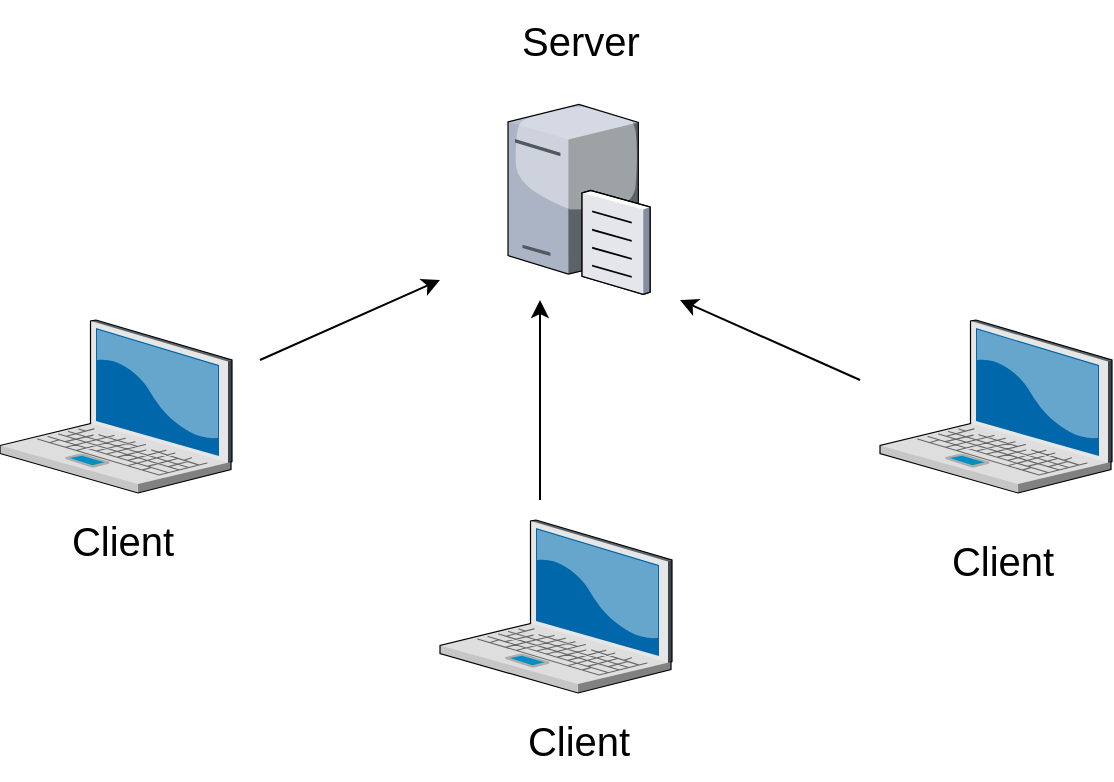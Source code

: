 <mxfile version="20.7.4" type="device"><diagram id="JutyXbpCW075xsmj33I3" name="Page-1"><mxGraphModel dx="1114" dy="1165" grid="1" gridSize="10" guides="1" tooltips="1" connect="1" arrows="1" fold="1" page="1" pageScale="1" pageWidth="850" pageHeight="1100" math="0" shadow="0"><root><mxCell id="0"/><mxCell id="1" parent="0"/><mxCell id="ikTT_kUWoQipvqlSEfsn-1" value="" style="verticalLabelPosition=bottom;sketch=0;aspect=fixed;html=1;verticalAlign=top;strokeColor=none;align=center;outlineConnect=0;shape=mxgraph.citrix.file_server;fontSize=17;fontColor=#000000;" vertex="1" parent="1"><mxGeometry x="354" y="180" width="71" height="97" as="geometry"/></mxCell><mxCell id="ikTT_kUWoQipvqlSEfsn-2" value="" style="verticalLabelPosition=bottom;sketch=0;aspect=fixed;html=1;verticalAlign=top;strokeColor=none;align=center;outlineConnect=0;shape=mxgraph.citrix.laptop_2;fontSize=17;fontColor=#000000;" vertex="1" parent="1"><mxGeometry x="100" y="290" width="116" height="86.5" as="geometry"/></mxCell><mxCell id="ikTT_kUWoQipvqlSEfsn-3" value="" style="verticalLabelPosition=bottom;sketch=0;aspect=fixed;html=1;verticalAlign=top;strokeColor=none;align=center;outlineConnect=0;shape=mxgraph.citrix.laptop_2;fontSize=17;fontColor=#000000;" vertex="1" parent="1"><mxGeometry x="320" y="390" width="116" height="86.5" as="geometry"/></mxCell><mxCell id="ikTT_kUWoQipvqlSEfsn-4" value="" style="verticalLabelPosition=bottom;sketch=0;aspect=fixed;html=1;verticalAlign=top;strokeColor=none;align=center;outlineConnect=0;shape=mxgraph.citrix.laptop_2;fontSize=17;fontColor=#000000;" vertex="1" parent="1"><mxGeometry x="540" y="290" width="116" height="86.5" as="geometry"/></mxCell><mxCell id="ikTT_kUWoQipvqlSEfsn-5" value="Server" style="text;html=1;align=center;verticalAlign=middle;resizable=0;points=[];autosize=1;strokeColor=none;fillColor=none;fontSize=20;fontColor=#000000;" vertex="1" parent="1"><mxGeometry x="349.5" y="130" width="80" height="40" as="geometry"/></mxCell><mxCell id="ikTT_kUWoQipvqlSEfsn-6" value="Client" style="text;html=1;align=center;verticalAlign=middle;resizable=0;points=[];autosize=1;strokeColor=none;fillColor=none;fontSize=20;fontColor=#000000;" vertex="1" parent="1"><mxGeometry x="126" y="380" width="70" height="40" as="geometry"/></mxCell><mxCell id="ikTT_kUWoQipvqlSEfsn-7" value="Client" style="text;html=1;align=center;verticalAlign=middle;resizable=0;points=[];autosize=1;strokeColor=none;fillColor=none;fontSize=20;fontColor=#000000;" vertex="1" parent="1"><mxGeometry x="566" y="390" width="70" height="40" as="geometry"/></mxCell><mxCell id="ikTT_kUWoQipvqlSEfsn-8" value="" style="endArrow=classic;html=1;rounded=0;fontSize=21;fontColor=#000000;" edge="1" parent="1"><mxGeometry width="50" height="50" relative="1" as="geometry"><mxPoint x="370" y="380" as="sourcePoint"/><mxPoint x="370" y="280" as="targetPoint"/></mxGeometry></mxCell><mxCell id="ikTT_kUWoQipvqlSEfsn-9" value="" style="endArrow=classic;html=1;rounded=0;fontSize=21;fontColor=#000000;" edge="1" parent="1"><mxGeometry width="50" height="50" relative="1" as="geometry"><mxPoint x="530" y="320" as="sourcePoint"/><mxPoint x="440" y="280" as="targetPoint"/></mxGeometry></mxCell><mxCell id="ikTT_kUWoQipvqlSEfsn-10" value="" style="endArrow=classic;html=1;rounded=0;fontSize=21;fontColor=#000000;" edge="1" parent="1"><mxGeometry x="1" y="143" width="50" height="50" relative="1" as="geometry"><mxPoint x="230" y="310" as="sourcePoint"/><mxPoint x="320" y="270" as="targetPoint"/><mxPoint x="3" y="-30" as="offset"/></mxGeometry></mxCell><mxCell id="ikTT_kUWoQipvqlSEfsn-11" value="Client" style="text;html=1;align=center;verticalAlign=middle;resizable=0;points=[];autosize=1;strokeColor=none;fillColor=none;fontSize=20;fontColor=#000000;" vertex="1" parent="1"><mxGeometry x="354" y="480" width="70" height="40" as="geometry"/></mxCell></root></mxGraphModel></diagram></mxfile>